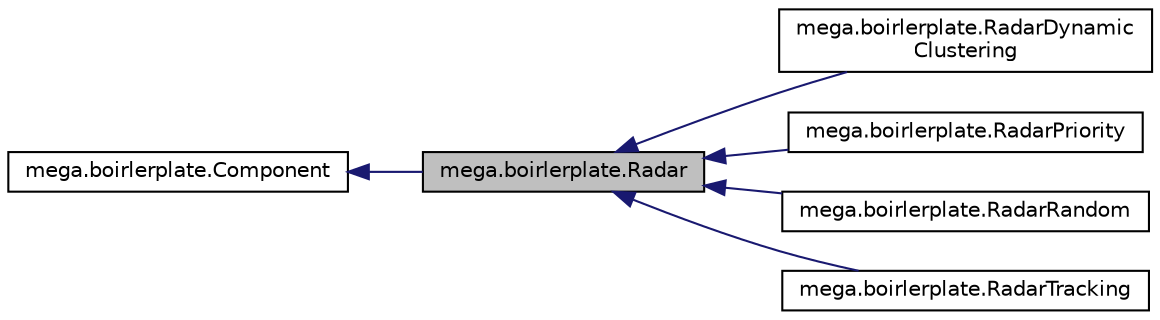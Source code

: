 digraph "mega.boirlerplate.Radar"
{
  edge [fontname="Helvetica",fontsize="10",labelfontname="Helvetica",labelfontsize="10"];
  node [fontname="Helvetica",fontsize="10",shape=record];
  rankdir="LR";
  Node0 [label="mega.boirlerplate.Radar",height=0.2,width=0.4,color="black", fillcolor="grey75", style="filled", fontcolor="black"];
  Node1 -> Node0 [dir="back",color="midnightblue",fontsize="10",style="solid"];
  Node1 [label="mega.boirlerplate.Component",height=0.2,width=0.4,color="black", fillcolor="white", style="filled",URL="$classmega_1_1boirlerplate_1_1_component.html"];
  Node0 -> Node2 [dir="back",color="midnightblue",fontsize="10",style="solid"];
  Node2 [label="mega.boirlerplate.RadarDynamic\lClustering",height=0.2,width=0.4,color="black", fillcolor="white", style="filled",URL="$classmega_1_1boirlerplate_1_1_radar_dynamic_clustering.html"];
  Node0 -> Node3 [dir="back",color="midnightblue",fontsize="10",style="solid"];
  Node3 [label="mega.boirlerplate.RadarPriority",height=0.2,width=0.4,color="black", fillcolor="white", style="filled",URL="$classmega_1_1boirlerplate_1_1_radar_priority.html"];
  Node0 -> Node4 [dir="back",color="midnightblue",fontsize="10",style="solid"];
  Node4 [label="mega.boirlerplate.RadarRandom",height=0.2,width=0.4,color="black", fillcolor="white", style="filled",URL="$classmega_1_1boirlerplate_1_1_radar_random.html"];
  Node0 -> Node5 [dir="back",color="midnightblue",fontsize="10",style="solid"];
  Node5 [label="mega.boirlerplate.RadarTracking",height=0.2,width=0.4,color="black", fillcolor="white", style="filled",URL="$classmega_1_1boirlerplate_1_1_radar_tracking.html"];
}
